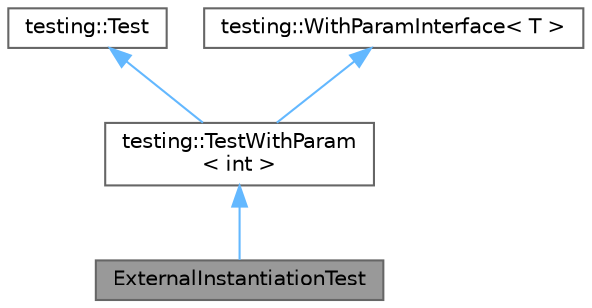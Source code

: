 digraph "ExternalInstantiationTest"
{
 // LATEX_PDF_SIZE
  bgcolor="transparent";
  edge [fontname=Helvetica,fontsize=10,labelfontname=Helvetica,labelfontsize=10];
  node [fontname=Helvetica,fontsize=10,shape=box,height=0.2,width=0.4];
  Node1 [id="Node000001",label="ExternalInstantiationTest",height=0.2,width=0.4,color="gray40", fillcolor="grey60", style="filled", fontcolor="black",tooltip=" "];
  Node2 -> Node1 [id="edge1_Node000001_Node000002",dir="back",color="steelblue1",style="solid",tooltip=" "];
  Node2 [id="Node000002",label="testing::TestWithParam\l\< int \>",height=0.2,width=0.4,color="gray40", fillcolor="white", style="filled",URL="$classtesting_1_1TestWithParam.html",tooltip=" "];
  Node3 -> Node2 [id="edge2_Node000002_Node000003",dir="back",color="steelblue1",style="solid",tooltip=" "];
  Node3 [id="Node000003",label="testing::Test",height=0.2,width=0.4,color="gray40", fillcolor="white", style="filled",URL="$classtesting_1_1Test.html",tooltip=" "];
  Node4 -> Node2 [id="edge3_Node000002_Node000004",dir="back",color="steelblue1",style="solid",tooltip=" "];
  Node4 [id="Node000004",label="testing::WithParamInterface\< T \>",height=0.2,width=0.4,color="gray40", fillcolor="white", style="filled",URL="$classtesting_1_1WithParamInterface.html",tooltip=" "];
}
